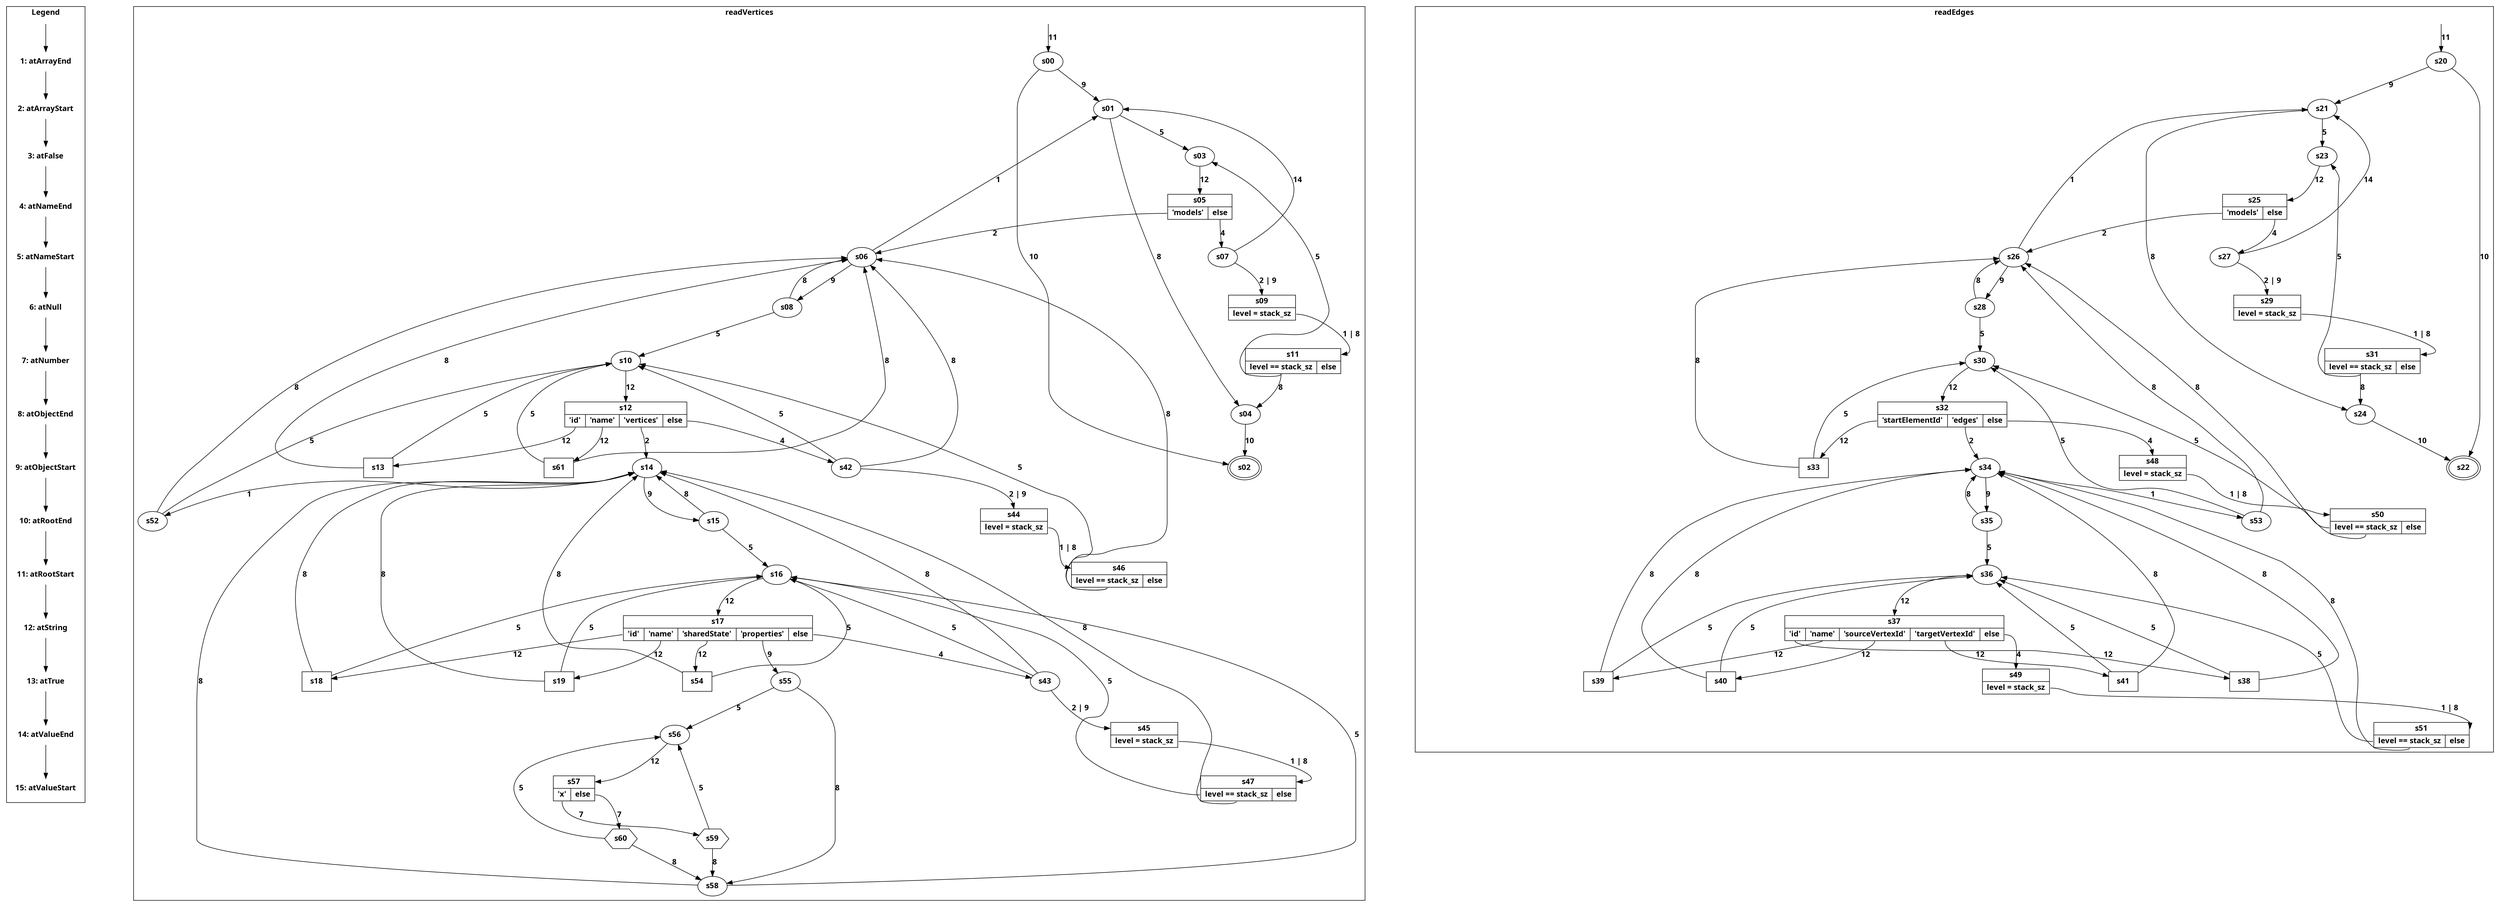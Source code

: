graph G {
    rankdir=TB;
    graph [fontname="Menlo Bold"];
    node [fontname="Menlo Bold"];
    edge [fontname="Menlo Bold",dir="forward"];
    nodesep=1.5;
    subgraph cluster_legend {
        graph [label="Legend"];
        node [shape="none"];
        reset_legend [width=0,height=0,label=""];
        reset_legend --
        "1: atArrayEnd" --
        "2: atArrayStart" --
        "3: atFalse" --
        "4: atNameEnd" --
        "5: atNameStart" --
        "6: atNull" --
        "7: atNumber" --
        "8: atObjectEnd" --
        "9: atObjectStart" --
        "10: atRootEnd" --
        "11: atRootStart" --
        "12: atString" --
        "13: atTrue" --
        "14: atValueEnd" --
        "15: atValueStart";
    }
    subgraph cluster_readVertices {
        graph [label="readVertices"];
        s02 [peripheries=2];
        s05 [shape="record",label="{<s05>s05|{<models>'models'|<else>else}}"];
        s09 [shape="record",label="{<s09>s09|<skip>level = stack_sz}"];
        s11 [shape="record",label="{<s11>s11|{<end>level == stack_sz|<cont>else}}"];
        s12 [shape="record",label="{<s12>s12|{<id>'id'|<name>'name'|<vertices>'vertices'|<else>else}}"];
        s17 [shape="record",label="{<s17>s17|{<id>'id'|<name>'name'|<shared>'sharedState'|<properties>'properties'|<else>else}}"];
        s44 [shape="record",label="{<s44>s44|<skip>level = stack_sz}"];
        s45 [shape="record",label="{<s45>s45|<skip>level = stack_sz}"];
        s46 [shape="record",label="{<s46>s46|{<end>level == stack_sz|<cont>else}}"];
        s47 [shape="record",label="{<s47>s47|{<end>level == stack_sz|<cont>else}}"];
        s57 [shape="record",label="{<s57>s57|{<x>'x'|<y>else}}"];
        s13 [shape="rectangle"];
        s18 [shape="rectangle"];
        s19 [shape="rectangle"];
        s54 [shape="rectangle"];
        s59 [shape="hexagon"];
        s60 [shape="hexagon"];
        s61 [shape="rectangle"];
        reset_readVertices [width=0,shape=none,height=0,label=""];
        reset_readVertices -- s00 [label="11"];
        s00 -- s01 [label="9"];
        s00 -- s02 [label="10"];
        s01 -- s03 [label="5"];
        s01 -- s04 [label="8"];
        s03 -- s05:s05 [label="12"];
        s04 -- s02 [label="10"];
        s05:models -- s06 [label="2"];
        s05:else -- s07 [label="4"];
        s06 -- s01 [label="1"];
        s06 -- s08 [label="9"];
        s07 -- s09:s09 [label="2 | 9"];
        s07 -- s01 [label="14"];
        s08 -- s06 [label="8"];
        s08 -- s10 [label="5"];
        s09:skip -- s11:s11 [label="1 | 8"];
        s10 -- s12:s12 [label="12"];
        s11:end -- s03 [label="5"];
        s11:end -- s04 [label="8"];
        s12:id -- s13 [label="12"];
        s12:"name" -- s61 [label="12"];
        s12:vertices -- s14 [label="2"];
        s12:else -- s42 [label="4"];
        s13 -- s06 [label="8"];
        s13 -- s10 [label="5"];
        s14 -- s52 [label="1"];
        s14 -- s15 [label="9"];
        s15 -- s14 [label="8"];
        s15 -- s16 [label="5"];
        s16 -- s17:s17 [label="12"];
        s17:id -- s18 [label="12"];
        s17:"name" -- s19 [label="12"];
        s17:shared -- s54 [label="12"];
        s17:properties -- s55 [label="9"];
        s17:else -- s43 [label="4"];
        s18 -- s14 [label="8"];
        s18 -- s16 [label="5"];
        s19 -- s14 [label="8"];
        s19 -- s16 [label="5"];
        s42 -- s06 [label="8"];
        s42 -- s10 [label="5"];
        s42 -- s44:s44 [label="2 | 9"];
        s43 -- s14 [label="8"];
        s43 -- s16 [label="5"];
        s43 -- s45:s45 [label="2 | 9"];
        s44:skip -- s46:s46 [label="1 | 8"];
        s45:skip -- s47:s47 [label="1 | 8"];
        s46:end -- s06 [label="8"];
        s46:end -- s10 [label="5"];
        s47:end -- s14 [label="8"];
        s47:end -- s16 [label="5"];
        s52 -- s06 [label="8"];
        s52 -- s10 [label="5"];
        s54 -- s14 [label="8"];
        s54 -- s16 [label="5"];
        s55 -- s56 [label="5"]
        s55 -- s58 [label="8"];
        s56 -- s57:s57 [label="12"];
        s57:x -- s59 [label="7"];
        s57:y -- s60 [label="7"];
        s58 -- s16 [label="5"];
        s58 -- s14 [label="8"];
        s59 -- s56 [label="5"];
        s59 -- s58 [label="8"];
        s60 -- s56 [label="5"];
        s60 -- s58 [label="8"];
        s61 -- s06 [label="8"];
        s61 -- s10 [label="5"];
    }
    subgraph cluster_readEdges {
        graph [label="readEdges"];
        s22 [peripheries=2];
        s25 [shape="record",label="{<s25>s25|{<models>'models'|<else>else}}"];
        s29 [shape="record",label="{<s29>s29|<skip>level = stack_sz}"];
        s31 [shape="record",label="{<s31>s31|{<end>level == stack_sz|<cont>else}}"];
        s32 [shape="record",label="{<s32>s32|{<id>'startElementId'|<edges>'edges'|<else>else}}"];
        s37 [shape="record",label="{<s37>s37|{<id>'id'|<name>'name'|<source>'sourceVertexId'|<target>'targetVertexId'|<else>else}}"];
        s48 [shape="record",label="{<s48>s48|<skip>level = stack_sz}"];
        s49 [shape="record",label="{<s49>s49|<skip>level = stack_sz}"];
        s50 [shape="record",label="{<s50>s50|{<end>level == stack_sz|<cont>else}}"];
        s51 [shape="record",label="{<s51>s51|{<end>level == stack_sz|<cont>else}}"];
        s33 [shape="rectangle"];
        s38 [shape="rectangle"];
        s39 [shape="rectangle"];
        s40 [shape="rectangle"];
        s41 [shape="rectangle"];
        reset_readEdges [width=0,shape=none,height=0,label=""];
        reset_readEdges -- s20 [label="11"];
        s20 -- s21 [label = "9"];
        s20 -- s22 [label = "10"];
        s21 -- s23 [label="5"];
        s21 -- s24 [label="8"];
        s23 -- s25:s25 [label="12"];
        s24 -- s22 [label="10"];
        s25:models -- s26 [label="2"];
        s25:else -- s27 [label="4"];
        s26 -- s21 [label="1"];
        s26 -- s28 [label="9"];
        s27 -- s29:s29 [label="2 | 9"];
        s27 -- s21 [label="14"];
        s28 -- s26 [label="8"];
        s28 -- s30 [label="5"];
        s29:skip -- s31:s31 [label="1 | 8"];
        s30 -- s32:s32 [label="12"];
        s31:end -- s23 [label="5"];
        s31:end -- s24 [label="8"];
        s32:id -- s33 [label="12"];
        s32:edges -- s34 [label="2"];
        s32:else -- s48:s48 [label="4"];
        s33 -- s26 [label="8"];
        s33 -- s30 [label="5"];
        s34 -- s53 [label="1"];
        s34 -- s35 [label="9"];
        s35 -- s34 [label="8"];
        s35 -- s36 [label="5"];
        s36 -- s37:s37 [label="12"];
        s37:id -- s38 [label="12"];
        s37:"name" -- s39 [label="12"];
        s37:source -- s40 [label="12"];
        s37:target -- s41 [label="12"];
        s37:else -- s49:s49 [label="4"];
        s38 -- s34 [label="8"];
        s38 -- s36 [label="5"];
        s39 -- s34 [label="8"];
        s39 -- s36 [label="5"];
        s40 -- s34 [label="8"];
        s40 -- s36 [label="5"];
        s41 -- s34 [label="8"];
        s41 -- s36 [label="5"];
        s48:skip -- s50:s50 [label="1 | 8"];
        s49:skip -- s51:s51 [label="1 | 8"];
        s50:end -- s26 [label="8"];
        s50:end -- s30 [label="5"];
        s51:end -- s34 [label="8"];
        s51:end -- s36 [label="5"];
        s53 -- s26 [label="8"];
        s53 -- s30 [label="5"];
    }
}
